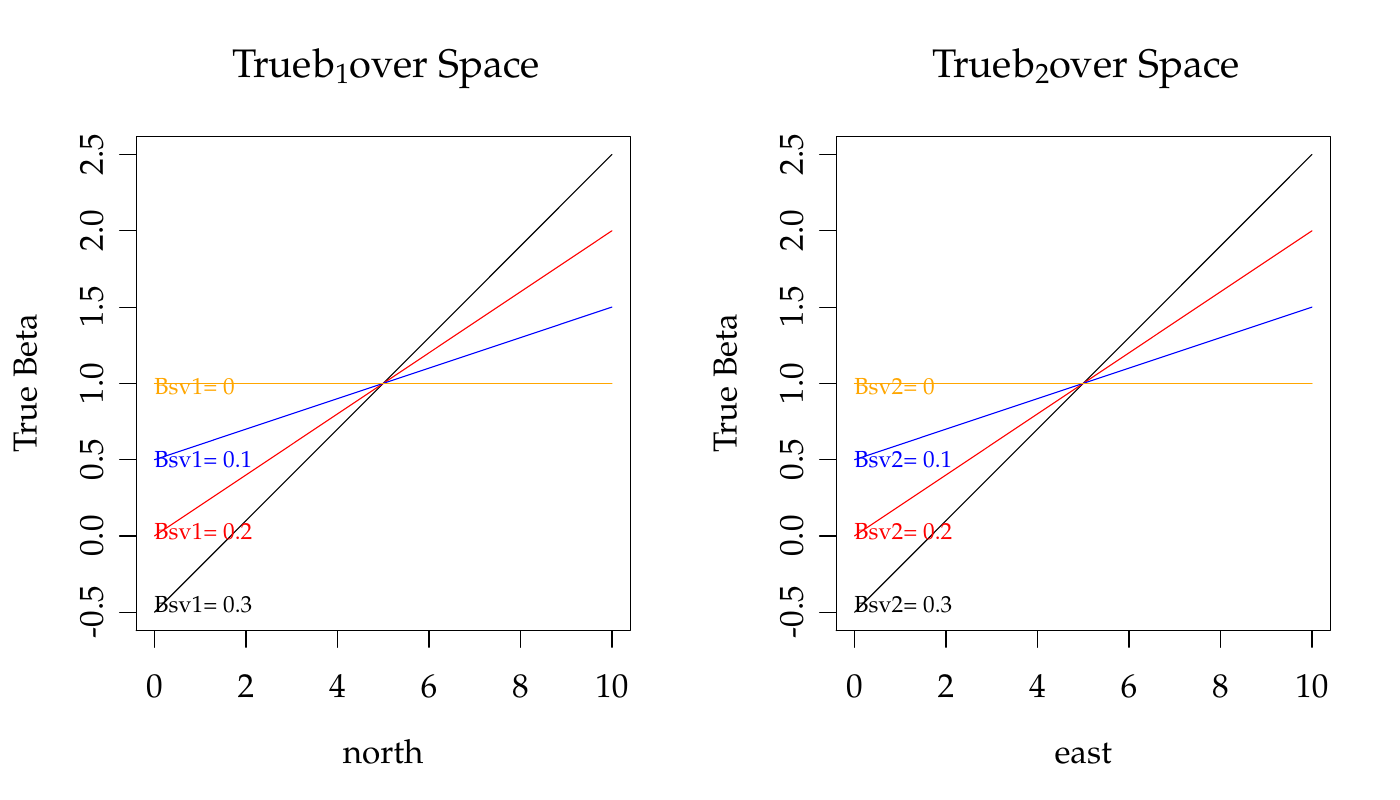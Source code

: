 % Created by tikzDevice version 0.6.2 on 2012-10-25 16:57:45
% !TEX encoding = UTF-8 Unicode

\documentclass{article}
\nonstopmode

\usepackage{tikz}

\usepackage[active,tightpage,psfixbb]{preview}

\PreviewEnvironment{pgfpicture}

\setlength\PreviewBorder{0pt}

\newcommand{\SweaveOpts}[1]{}  % do not interfere with LaTeX
\newcommand{\SweaveInput}[1]{} % because they are not real TeX commands
\newcommand{\Sexpr}[1]{}       % will only be parsed by R


\usepackage[height = 9in, top = 1in, width = 6.3 in]{geometry}
\usepackage{verbatim, amsmath, amsthm, amssymb}
% Palatino for rm and math | Helvetica for ss | Courier for tt
\usepackage{mathpazo} % math & rm
\linespread{1.05}        % Palatino needs more leading (space between lines)
\usepackage[scaled]{helvet} % ss
\usepackage{courier} % tt
\normalfont
\usepackage[T1]{fontenc}

\title{A Monte Carlo Investigation of Locally Weighted Regression}
\author{Aaron Swoboda and Sam Carruthers}

\begin{document}

\begin{tikzpicture}[x=1pt,y=1pt]
\definecolor[named]{drawColor}{rgb}{0.00,0.00,0.00}
\definecolor[named]{fillColor}{rgb}{1.00,1.00,1.00}
\fill[color=fillColor,fill opacity=0.00,] (0,0) rectangle (505.89,289.08);
\begin{scope}
\path[clip] ( 49.20, 61.20) rectangle (227.75,239.88);
\definecolor[named]{drawColor}{rgb}{1.00,1.00,1.00}
\definecolor[named]{fillColor}{rgb}{1.00,1.00,1.00}
\definecolor[named]{drawColor}{rgb}{0.00,0.00,0.00}

\draw[color=drawColor,line cap=round,line join=round,fill opacity=0.00,] ( 55.81, 67.82) --
	( 72.34, 84.36) --
	( 88.88,100.91) --
	(105.41,117.45) --
	(121.94,134.00) --
	(138.47,150.54) --
	(155.00,167.08) --
	(171.54,183.63) --
	(188.07,200.17) --
	(204.60,216.72) --
	(221.13,233.26);
\end{scope}
\begin{scope}
\path[clip] (  0.00,  0.00) rectangle (505.89,289.08);
\definecolor[named]{drawColor}{rgb}{1.00,1.00,1.00}
\definecolor[named]{fillColor}{rgb}{1.00,1.00,1.00}
\definecolor[named]{drawColor}{rgb}{0.00,0.00,0.00}

\draw[color=drawColor,line cap=round,line join=round,fill opacity=0.00,] ( 55.81, 61.20) -- (221.13, 61.20);

\draw[color=drawColor,line cap=round,line join=round,fill opacity=0.00,] ( 55.81, 61.20) -- ( 55.81, 55.20);

\draw[color=drawColor,line cap=round,line join=round,fill opacity=0.00,] ( 88.88, 61.20) -- ( 88.88, 55.20);

\draw[color=drawColor,line cap=round,line join=round,fill opacity=0.00,] (121.94, 61.20) -- (121.94, 55.20);

\draw[color=drawColor,line cap=round,line join=round,fill opacity=0.00,] (155.00, 61.20) -- (155.00, 55.20);

\draw[color=drawColor,line cap=round,line join=round,fill opacity=0.00,] (188.07, 61.20) -- (188.07, 55.20);

\draw[color=drawColor,line cap=round,line join=round,fill opacity=0.00,] (221.13, 61.20) -- (221.13, 55.20);

\node[color=drawColor,anchor=base,inner sep=0pt, outer sep=0pt, scale=  1.20] at ( 55.81, 37.20) {0};

\node[color=drawColor,anchor=base,inner sep=0pt, outer sep=0pt, scale=  1.20] at ( 88.88, 37.20) {2};

\node[color=drawColor,anchor=base,inner sep=0pt, outer sep=0pt, scale=  1.20] at (121.94, 37.20) {4};

\node[color=drawColor,anchor=base,inner sep=0pt, outer sep=0pt, scale=  1.20] at (155.00, 37.20) {6};

\node[color=drawColor,anchor=base,inner sep=0pt, outer sep=0pt, scale=  1.20] at (188.07, 37.20) {8};

\node[color=drawColor,anchor=base,inner sep=0pt, outer sep=0pt, scale=  1.20] at (221.13, 37.20) {10};

\draw[color=drawColor,line cap=round,line join=round,fill opacity=0.00,] ( 49.20, 67.82) -- ( 49.20,233.26);

\draw[color=drawColor,line cap=round,line join=round,fill opacity=0.00,] ( 49.20, 67.82) -- ( 43.20, 67.82);

\draw[color=drawColor,line cap=round,line join=round,fill opacity=0.00,] ( 49.20, 95.39) -- ( 43.20, 95.39);

\draw[color=drawColor,line cap=round,line join=round,fill opacity=0.00,] ( 49.20,122.97) -- ( 43.20,122.97);

\draw[color=drawColor,line cap=round,line join=round,fill opacity=0.00,] ( 49.20,150.54) -- ( 43.20,150.54);

\draw[color=drawColor,line cap=round,line join=round,fill opacity=0.00,] ( 49.20,178.11) -- ( 43.20,178.11);

\draw[color=drawColor,line cap=round,line join=round,fill opacity=0.00,] ( 49.20,205.69) -- ( 43.20,205.69);

\draw[color=drawColor,line cap=round,line join=round,fill opacity=0.00,] ( 49.20,233.26) -- ( 43.20,233.26);

\node[rotate= 90.00,color=drawColor,anchor=base,inner sep=0pt, outer sep=0pt, scale=  1.20] at ( 37.20, 67.82) {-0.5};

\node[rotate= 90.00,color=drawColor,anchor=base,inner sep=0pt, outer sep=0pt, scale=  1.20] at ( 37.20, 95.39) {0.0};

\node[rotate= 90.00,color=drawColor,anchor=base,inner sep=0pt, outer sep=0pt, scale=  1.20] at ( 37.20,122.97) {0.5};

\node[rotate= 90.00,color=drawColor,anchor=base,inner sep=0pt, outer sep=0pt, scale=  1.20] at ( 37.20,150.54) {1.0};

\node[rotate= 90.00,color=drawColor,anchor=base,inner sep=0pt, outer sep=0pt, scale=  1.20] at ( 37.20,178.11) {1.5};

\node[rotate= 90.00,color=drawColor,anchor=base,inner sep=0pt, outer sep=0pt, scale=  1.20] at ( 37.20,205.69) {2.0};

\node[rotate= 90.00,color=drawColor,anchor=base,inner sep=0pt, outer sep=0pt, scale=  1.20] at ( 37.20,233.26) {2.5};

\draw[color=drawColor,line cap=round,line join=round,fill opacity=0.00,] ( 49.20, 61.20) --
	(227.75, 61.20) --
	(227.75,239.88) --
	( 49.20,239.88) --
	( 49.20, 61.20);
\end{scope}
\begin{scope}
\path[clip] (  0.00,  0.00) rectangle (252.94,289.08);
\definecolor[named]{drawColor}{rgb}{1.00,1.00,1.00}
\definecolor[named]{fillColor}{rgb}{1.00,1.00,1.00}
\definecolor[named]{drawColor}{rgb}{0.00,0.00,0.00}

\node[color=drawColor,anchor=base west,inner sep=0pt, outer sep=0pt, scale=  1.44] at ( 83.93,260.92) {True };

\node[color=drawColor,anchor=base west,inner sep=0pt, outer sep=0pt, scale=  1.44] at (113.16,260.92) {b};

\node[color=drawColor,anchor=base west,inner sep=0pt, outer sep=0pt, scale=  1.01] at (121.16,258.75) {1};

\node[color=drawColor,anchor=base west,inner sep=0pt, outer sep=0pt, scale=  1.44] at (126.20,260.92) { over Space};

\node[color=drawColor,anchor=base,inner sep=0pt, outer sep=0pt, scale=  1.20] at (138.47, 13.20) {north};

\node[rotate= 90.00,color=drawColor,anchor=base,inner sep=0pt, outer sep=0pt, scale=  1.20] at ( 13.20,150.54) {True Beta};
\end{scope}
\begin{scope}
\path[clip] ( 49.20, 61.20) rectangle (227.75,239.88);
\definecolor[named]{drawColor}{rgb}{1.00,1.00,1.00}
\definecolor[named]{fillColor}{rgb}{1.00,1.00,1.00}
\definecolor[named]{drawColor}{rgb}{1.00,0.00,0.00}

\draw[color=drawColor,line cap=round,line join=round,fill opacity=0.00,] ( 55.81, 95.39) --
	( 72.34,106.42) --
	( 88.88,117.45) --
	(105.41,128.48) --
	(121.94,139.51) --
	(138.47,150.54) --
	(155.00,161.57) --
	(171.54,172.60) --
	(188.07,183.63) --
	(204.60,194.66) --
	(221.13,205.69);
\definecolor[named]{drawColor}{rgb}{0.00,0.00,1.00}

\draw[color=drawColor,line cap=round,line join=round,fill opacity=0.00,] ( 55.81,122.97) --
	( 72.34,128.48) --
	( 88.88,134.00) --
	(105.41,139.51) --
	(121.94,145.03) --
	(138.47,150.54) --
	(155.00,156.05) --
	(171.54,161.57) --
	(188.07,167.08) --
	(204.60,172.60) --
	(221.13,178.11);
\definecolor[named]{drawColor}{rgb}{1.00,0.65,0.00}

\draw[color=drawColor,line cap=round,line join=round,fill opacity=0.00,] ( 55.81,150.54) --
	( 72.34,150.54) --
	( 88.88,150.54) --
	(105.41,150.54) --
	(121.94,150.54) --
	(138.47,150.54) --
	(155.00,150.54) --
	(171.54,150.54) --
	(188.07,150.54) --
	(204.60,150.54) --
	(221.13,150.54);

\node[color=drawColor,anchor=base west,inner sep=0pt, outer sep=0pt, scale=  0.84] at ( 55.81,146.40) {Bsv1= 0};
\definecolor[named]{drawColor}{rgb}{0.00,0.00,1.00}

\node[color=drawColor,anchor=base west,inner sep=0pt, outer sep=0pt, scale=  0.84] at ( 55.81,120.21) {Bsv1= 0.1};
\definecolor[named]{drawColor}{rgb}{1.00,0.00,0.00}

\node[color=drawColor,anchor=base west,inner sep=0pt, outer sep=0pt, scale=  0.84] at ( 55.81, 94.01) {Bsv1= 0.2};
\definecolor[named]{drawColor}{rgb}{0.00,0.00,0.00}

\node[color=drawColor,anchor=base west,inner sep=0pt, outer sep=0pt, scale=  0.84] at ( 55.81, 67.82) {Bsv1= 0.3};
\end{scope}
\begin{scope}
\path[clip] (302.14, 61.20) rectangle (480.69,239.88);
\definecolor[named]{drawColor}{rgb}{1.00,1.00,1.00}
\definecolor[named]{fillColor}{rgb}{1.00,1.00,1.00}
\end{scope}
\begin{scope}
\path[clip] (302.14, 61.20) rectangle (480.69,239.88);
\definecolor[named]{drawColor}{rgb}{1.00,1.00,1.00}
\definecolor[named]{fillColor}{rgb}{1.00,1.00,1.00}
\definecolor[named]{drawColor}{rgb}{0.00,0.00,0.00}

\draw[color=drawColor,line cap=round,line join=round,fill opacity=0.00,] (308.76, 67.82) --
	(325.29, 84.36) --
	(341.82,100.91) --
	(358.35,117.45) --
	(374.89,134.00) --
	(391.42,150.54) --
	(407.95,167.08) --
	(424.48,183.63) --
	(441.01,200.17) --
	(457.55,216.72) --
	(474.08,233.26);
\end{scope}
\begin{scope}
\path[clip] (  0.00,  0.00) rectangle (505.89,289.08);
\definecolor[named]{drawColor}{rgb}{1.00,1.00,1.00}
\definecolor[named]{fillColor}{rgb}{1.00,1.00,1.00}
\definecolor[named]{drawColor}{rgb}{0.00,0.00,0.00}

\draw[color=drawColor,line cap=round,line join=round,fill opacity=0.00,] (308.76, 61.20) -- (474.08, 61.20);

\draw[color=drawColor,line cap=round,line join=round,fill opacity=0.00,] (308.76, 61.20) -- (308.76, 55.20);

\draw[color=drawColor,line cap=round,line join=round,fill opacity=0.00,] (341.82, 61.20) -- (341.82, 55.20);

\draw[color=drawColor,line cap=round,line join=round,fill opacity=0.00,] (374.89, 61.20) -- (374.89, 55.20);

\draw[color=drawColor,line cap=round,line join=round,fill opacity=0.00,] (407.95, 61.20) -- (407.95, 55.20);

\draw[color=drawColor,line cap=round,line join=round,fill opacity=0.00,] (441.01, 61.20) -- (441.01, 55.20);

\draw[color=drawColor,line cap=round,line join=round,fill opacity=0.00,] (474.08, 61.20) -- (474.08, 55.20);

\node[color=drawColor,anchor=base,inner sep=0pt, outer sep=0pt, scale=  1.20] at (308.76, 37.20) {0};

\node[color=drawColor,anchor=base,inner sep=0pt, outer sep=0pt, scale=  1.20] at (341.82, 37.20) {2};

\node[color=drawColor,anchor=base,inner sep=0pt, outer sep=0pt, scale=  1.20] at (374.89, 37.20) {4};

\node[color=drawColor,anchor=base,inner sep=0pt, outer sep=0pt, scale=  1.20] at (407.95, 37.20) {6};

\node[color=drawColor,anchor=base,inner sep=0pt, outer sep=0pt, scale=  1.20] at (441.01, 37.20) {8};

\node[color=drawColor,anchor=base,inner sep=0pt, outer sep=0pt, scale=  1.20] at (474.08, 37.20) {10};

\draw[color=drawColor,line cap=round,line join=round,fill opacity=0.00,] (302.14, 67.82) -- (302.14,233.26);

\draw[color=drawColor,line cap=round,line join=round,fill opacity=0.00,] (302.14, 67.82) -- (296.14, 67.82);

\draw[color=drawColor,line cap=round,line join=round,fill opacity=0.00,] (302.14, 95.39) -- (296.14, 95.39);

\draw[color=drawColor,line cap=round,line join=round,fill opacity=0.00,] (302.14,122.97) -- (296.14,122.97);

\draw[color=drawColor,line cap=round,line join=round,fill opacity=0.00,] (302.14,150.54) -- (296.14,150.54);

\draw[color=drawColor,line cap=round,line join=round,fill opacity=0.00,] (302.14,178.11) -- (296.14,178.11);

\draw[color=drawColor,line cap=round,line join=round,fill opacity=0.00,] (302.14,205.69) -- (296.14,205.69);

\draw[color=drawColor,line cap=round,line join=round,fill opacity=0.00,] (302.14,233.26) -- (296.14,233.26);

\node[rotate= 90.00,color=drawColor,anchor=base,inner sep=0pt, outer sep=0pt, scale=  1.20] at (290.14, 67.82) {-0.5};

\node[rotate= 90.00,color=drawColor,anchor=base,inner sep=0pt, outer sep=0pt, scale=  1.20] at (290.14, 95.39) {0.0};

\node[rotate= 90.00,color=drawColor,anchor=base,inner sep=0pt, outer sep=0pt, scale=  1.20] at (290.14,122.97) {0.5};

\node[rotate= 90.00,color=drawColor,anchor=base,inner sep=0pt, outer sep=0pt, scale=  1.20] at (290.14,150.54) {1.0};

\node[rotate= 90.00,color=drawColor,anchor=base,inner sep=0pt, outer sep=0pt, scale=  1.20] at (290.14,178.11) {1.5};

\node[rotate= 90.00,color=drawColor,anchor=base,inner sep=0pt, outer sep=0pt, scale=  1.20] at (290.14,205.69) {2.0};

\node[rotate= 90.00,color=drawColor,anchor=base,inner sep=0pt, outer sep=0pt, scale=  1.20] at (290.14,233.26) {2.5};

\draw[color=drawColor,line cap=round,line join=round,fill opacity=0.00,] (302.14, 61.20) --
	(480.69, 61.20) --
	(480.69,239.88) --
	(302.14,239.88) --
	(302.14, 61.20);
\end{scope}
\begin{scope}
\path[clip] (252.94,  0.00) rectangle (505.89,289.08);
\definecolor[named]{drawColor}{rgb}{1.00,1.00,1.00}
\definecolor[named]{fillColor}{rgb}{1.00,1.00,1.00}
\definecolor[named]{drawColor}{rgb}{0.00,0.00,0.00}

\node[color=drawColor,anchor=base west,inner sep=0pt, outer sep=0pt, scale=  1.44] at (336.87,260.92) {True };

\node[color=drawColor,anchor=base west,inner sep=0pt, outer sep=0pt, scale=  1.44] at (366.10,260.92) {b};

\node[color=drawColor,anchor=base west,inner sep=0pt, outer sep=0pt, scale=  1.01] at (374.10,258.75) {2};

\node[color=drawColor,anchor=base west,inner sep=0pt, outer sep=0pt, scale=  1.44] at (379.14,260.92) { over Space};

\node[color=drawColor,anchor=base,inner sep=0pt, outer sep=0pt, scale=  1.20] at (391.42, 13.20) {east};

\node[rotate= 90.00,color=drawColor,anchor=base,inner sep=0pt, outer sep=0pt, scale=  1.20] at (266.14,150.54) {True Beta};
\end{scope}
\begin{scope}
\path[clip] (302.14, 61.20) rectangle (480.69,239.88);
\definecolor[named]{drawColor}{rgb}{1.00,1.00,1.00}
\definecolor[named]{fillColor}{rgb}{1.00,1.00,1.00}
\definecolor[named]{drawColor}{rgb}{1.00,0.00,0.00}

\draw[color=drawColor,line cap=round,line join=round,fill opacity=0.00,] (308.76, 95.39) --
	(325.29,106.42) --
	(341.82,117.45) --
	(358.35,128.48) --
	(374.89,139.51) --
	(391.42,150.54) --
	(407.95,161.57) --
	(424.48,172.60) --
	(441.01,183.63) --
	(457.55,194.66) --
	(474.08,205.69);
\definecolor[named]{drawColor}{rgb}{0.00,0.00,1.00}

\draw[color=drawColor,line cap=round,line join=round,fill opacity=0.00,] (308.76,122.97) --
	(325.29,128.48) --
	(341.82,134.00) --
	(358.35,139.51) --
	(374.89,145.03) --
	(391.42,150.54) --
	(407.95,156.05) --
	(424.48,161.57) --
	(441.01,167.08) --
	(457.55,172.60) --
	(474.08,178.11);
\definecolor[named]{drawColor}{rgb}{1.00,0.65,0.00}

\draw[color=drawColor,line cap=round,line join=round,fill opacity=0.00,] (308.76,150.54) --
	(325.29,150.54) --
	(341.82,150.54) --
	(358.35,150.54) --
	(374.89,150.54) --
	(391.42,150.54) --
	(407.95,150.54) --
	(424.48,150.54) --
	(441.01,150.54) --
	(457.55,150.54) --
	(474.08,150.54);

\node[color=drawColor,anchor=base west,inner sep=0pt, outer sep=0pt, scale=  0.84] at (308.76,146.40) {Bsv2= 0};
\definecolor[named]{drawColor}{rgb}{0.00,0.00,1.00}

\node[color=drawColor,anchor=base west,inner sep=0pt, outer sep=0pt, scale=  0.84] at (308.76,120.21) {Bsv2= 0.1};
\definecolor[named]{drawColor}{rgb}{1.00,0.00,0.00}

\node[color=drawColor,anchor=base west,inner sep=0pt, outer sep=0pt, scale=  0.84] at (308.76, 94.01) {Bsv2= 0.2};
\definecolor[named]{drawColor}{rgb}{0.00,0.00,0.00}

\node[color=drawColor,anchor=base west,inner sep=0pt, outer sep=0pt, scale=  0.84] at (308.76, 67.82) {Bsv2= 0.3};
\end{scope}
\end{tikzpicture}

\end{document}
